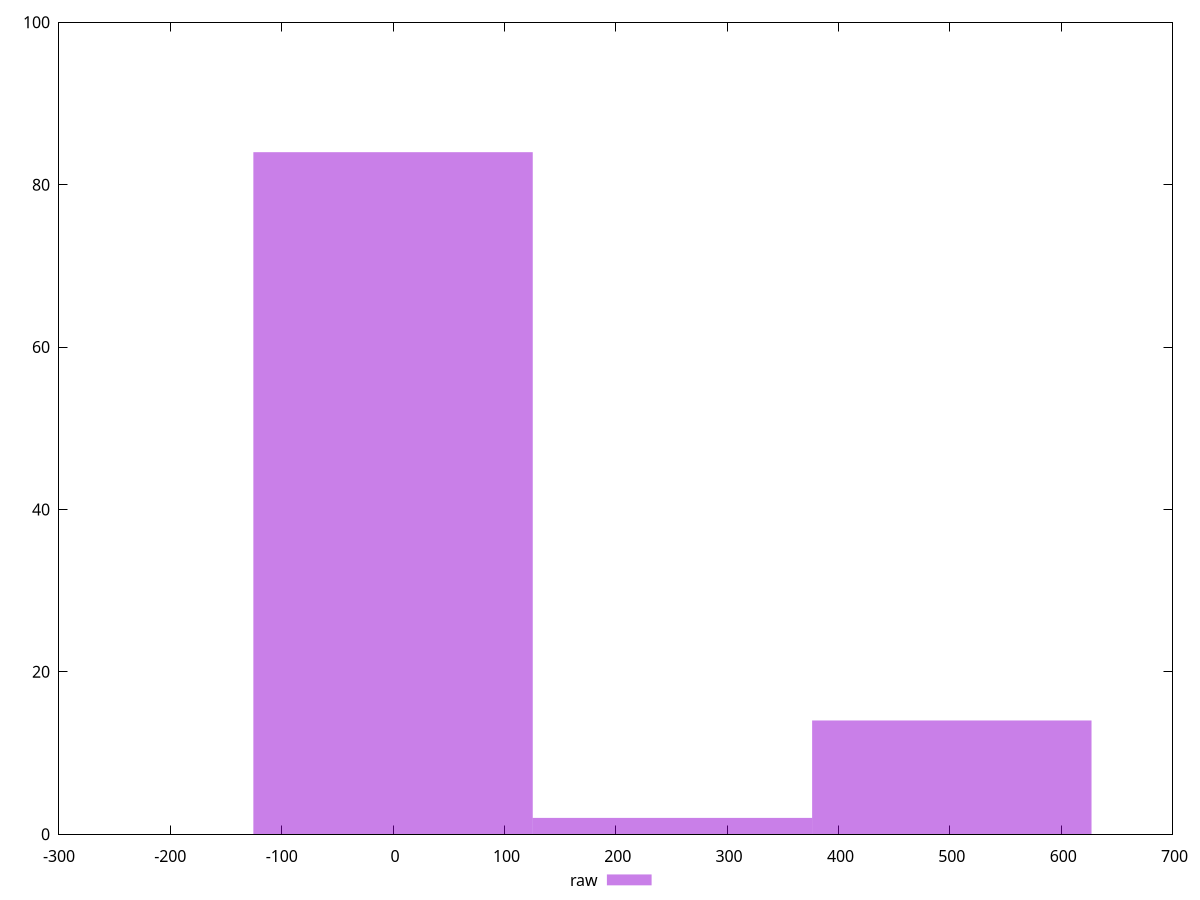reset
set terminal svg size 640, 490 enhanced background rgb 'white'
set output "reprap/render-blocking-resources/samples/pages+cached+noexternal+nofonts+nosvg+noimg/raw/histogram.svg"

$raw <<EOF
0 84
501.81780615445393 14
250.90890307722697 2
EOF

set key outside below
set boxwidth 250.90890307722697
set yrange [0:100]
set style fill transparent solid 0.5 noborder

plot \
  $raw title "raw" with boxes, \


reset